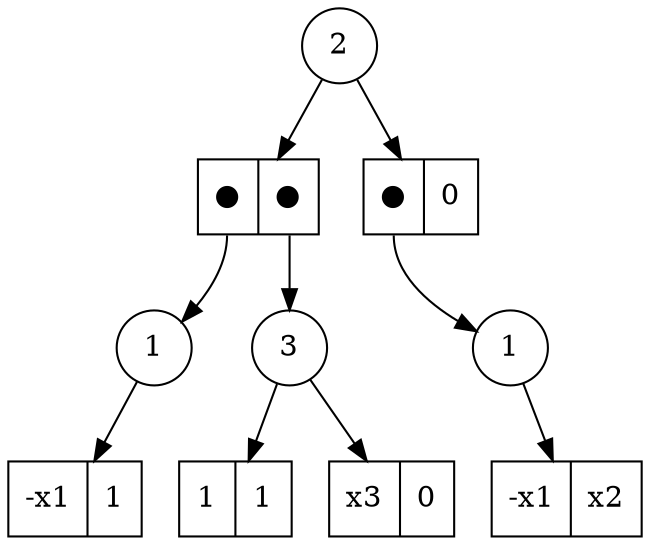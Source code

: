 digraph G {
	Dec_0_1 [shape=circle, label="2"]
	Dec_0_1 -> Ele_1_5
	Ele_1_5 [shape=record,label="<f0> ●|<f1> ●"]
	Ele_1_5:f0 -> Dec_2_7
	Dec_2_7 [shape=circle, label="1"]
	Dec_2_7 -> Ele_3_13
	Ele_3_13 [shape=record,label="<f0> -x1|<f1> 1"]
	Ele_1_5:f1 -> Dec_2_8
	Dec_2_8 [shape=circle, label="3"]
	Dec_2_8 -> Ele_3_14
	Ele_3_14 [shape=record,label="<f0> 1|<f1> 1"]
	Dec_2_8 -> Ele_3_15
	Ele_3_15 [shape=record,label="<f0> x3|<f1> 0"]
	Dec_0_1 -> Ele_1_6
	Ele_1_6 [shape=record,label="<f0> ●|<f1> 0"]
	Ele_1_6:f0 -> Dec_2_9
	Dec_2_9 [shape=circle, label="1"]
	Dec_2_9 -> Ele_3_16
	Ele_3_16 [shape=record,label="<f0> -x1|<f1> x2"]
}

